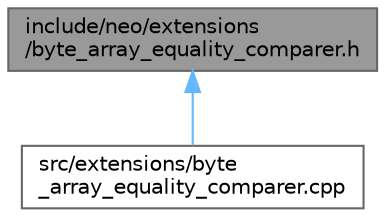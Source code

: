digraph "include/neo/extensions/byte_array_equality_comparer.h"
{
 // LATEX_PDF_SIZE
  bgcolor="transparent";
  edge [fontname=Helvetica,fontsize=10,labelfontname=Helvetica,labelfontsize=10];
  node [fontname=Helvetica,fontsize=10,shape=box,height=0.2,width=0.4];
  Node1 [id="Node000001",label="include/neo/extensions\l/byte_array_equality_comparer.h",height=0.2,width=0.4,color="gray40", fillcolor="grey60", style="filled", fontcolor="black",tooltip=" "];
  Node1 -> Node2 [id="edge2_Node000001_Node000002",dir="back",color="steelblue1",style="solid",tooltip=" "];
  Node2 [id="Node000002",label="src/extensions/byte\l_array_equality_comparer.cpp",height=0.2,width=0.4,color="grey40", fillcolor="white", style="filled",URL="$byte__array__equality__comparer_8cpp.html",tooltip=" "];
}
